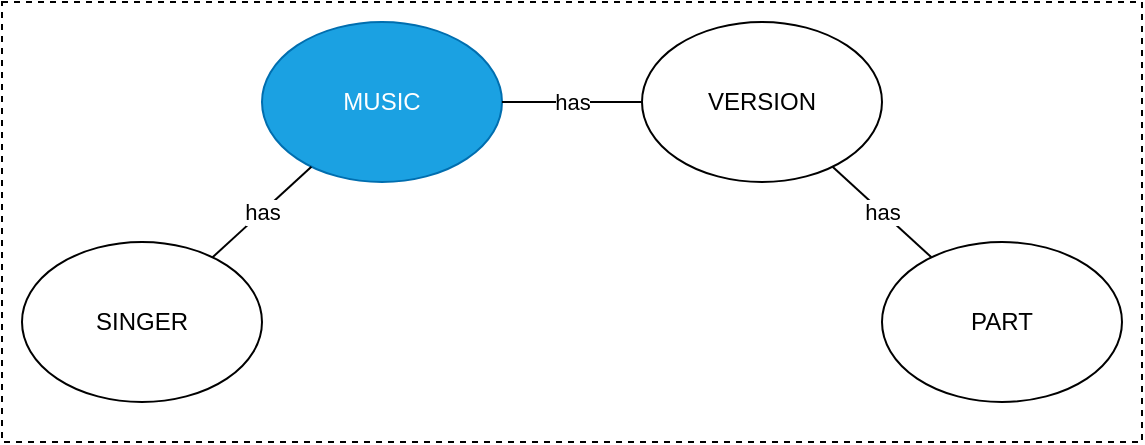 <mxfile>
    <diagram id="hc8DKDMMC76_vFrEyQEG" name="Seite-1">
        <mxGraphModel dx="820" dy="478" grid="1" gridSize="10" guides="1" tooltips="1" connect="1" arrows="1" fold="1" page="1" pageScale="1" pageWidth="827" pageHeight="1169" math="0" shadow="0">
            <root>
                <mxCell id="0"/>
                <mxCell id="1" parent="0"/>
                <mxCell id="DsoOS7AK9UVC-tHMDe8d-8" value="" style="rounded=0;whiteSpace=wrap;html=1;fillColor=none;dashed=1;" parent="1" vertex="1">
                    <mxGeometry x="140" y="70" width="570" height="220" as="geometry"/>
                </mxCell>
                <mxCell id="DsoOS7AK9UVC-tHMDe8d-1" value="MUSIC" style="ellipse;whiteSpace=wrap;html=1;fillColor=#1ba1e2;strokeColor=#006EAF;fontColor=#ffffff;" parent="1" vertex="1">
                    <mxGeometry x="270" y="80" width="120" height="80" as="geometry"/>
                </mxCell>
                <mxCell id="DsoOS7AK9UVC-tHMDe8d-2" value="VERSION" style="ellipse;whiteSpace=wrap;html=1;" parent="1" vertex="1">
                    <mxGeometry x="460" y="80" width="120" height="80" as="geometry"/>
                </mxCell>
                <mxCell id="DsoOS7AK9UVC-tHMDe8d-3" value="has" style="endArrow=none;html=1;rounded=0;" parent="1" source="DsoOS7AK9UVC-tHMDe8d-1" target="DsoOS7AK9UVC-tHMDe8d-2" edge="1">
                    <mxGeometry width="50" height="50" relative="1" as="geometry">
                        <mxPoint x="390" y="260" as="sourcePoint"/>
                        <mxPoint x="440" y="210" as="targetPoint"/>
                    </mxGeometry>
                </mxCell>
                <mxCell id="DsoOS7AK9UVC-tHMDe8d-4" value="PART" style="ellipse;whiteSpace=wrap;html=1;" parent="1" vertex="1">
                    <mxGeometry x="580" y="190" width="120" height="80" as="geometry"/>
                </mxCell>
                <mxCell id="DsoOS7AK9UVC-tHMDe8d-5" value="has" style="endArrow=none;html=1;rounded=0;" parent="1" source="DsoOS7AK9UVC-tHMDe8d-2" target="DsoOS7AK9UVC-tHMDe8d-4" edge="1">
                    <mxGeometry width="50" height="50" relative="1" as="geometry">
                        <mxPoint x="358" y="226" as="sourcePoint"/>
                        <mxPoint x="462" y="174" as="targetPoint"/>
                    </mxGeometry>
                </mxCell>
                <mxCell id="DsoOS7AK9UVC-tHMDe8d-6" value="SINGER" style="ellipse;whiteSpace=wrap;html=1;" parent="1" vertex="1">
                    <mxGeometry x="150" y="190" width="120" height="80" as="geometry"/>
                </mxCell>
                <mxCell id="DsoOS7AK9UVC-tHMDe8d-7" value="has" style="endArrow=none;html=1;rounded=0;" parent="1" source="DsoOS7AK9UVC-tHMDe8d-6" target="DsoOS7AK9UVC-tHMDe8d-1" edge="1">
                    <mxGeometry width="50" height="50" relative="1" as="geometry">
                        <mxPoint x="409.63" y="184.026" as="sourcePoint"/>
                        <mxPoint x="494.335" y="135.946" as="targetPoint"/>
                    </mxGeometry>
                </mxCell>
            </root>
        </mxGraphModel>
    </diagram>
</mxfile>